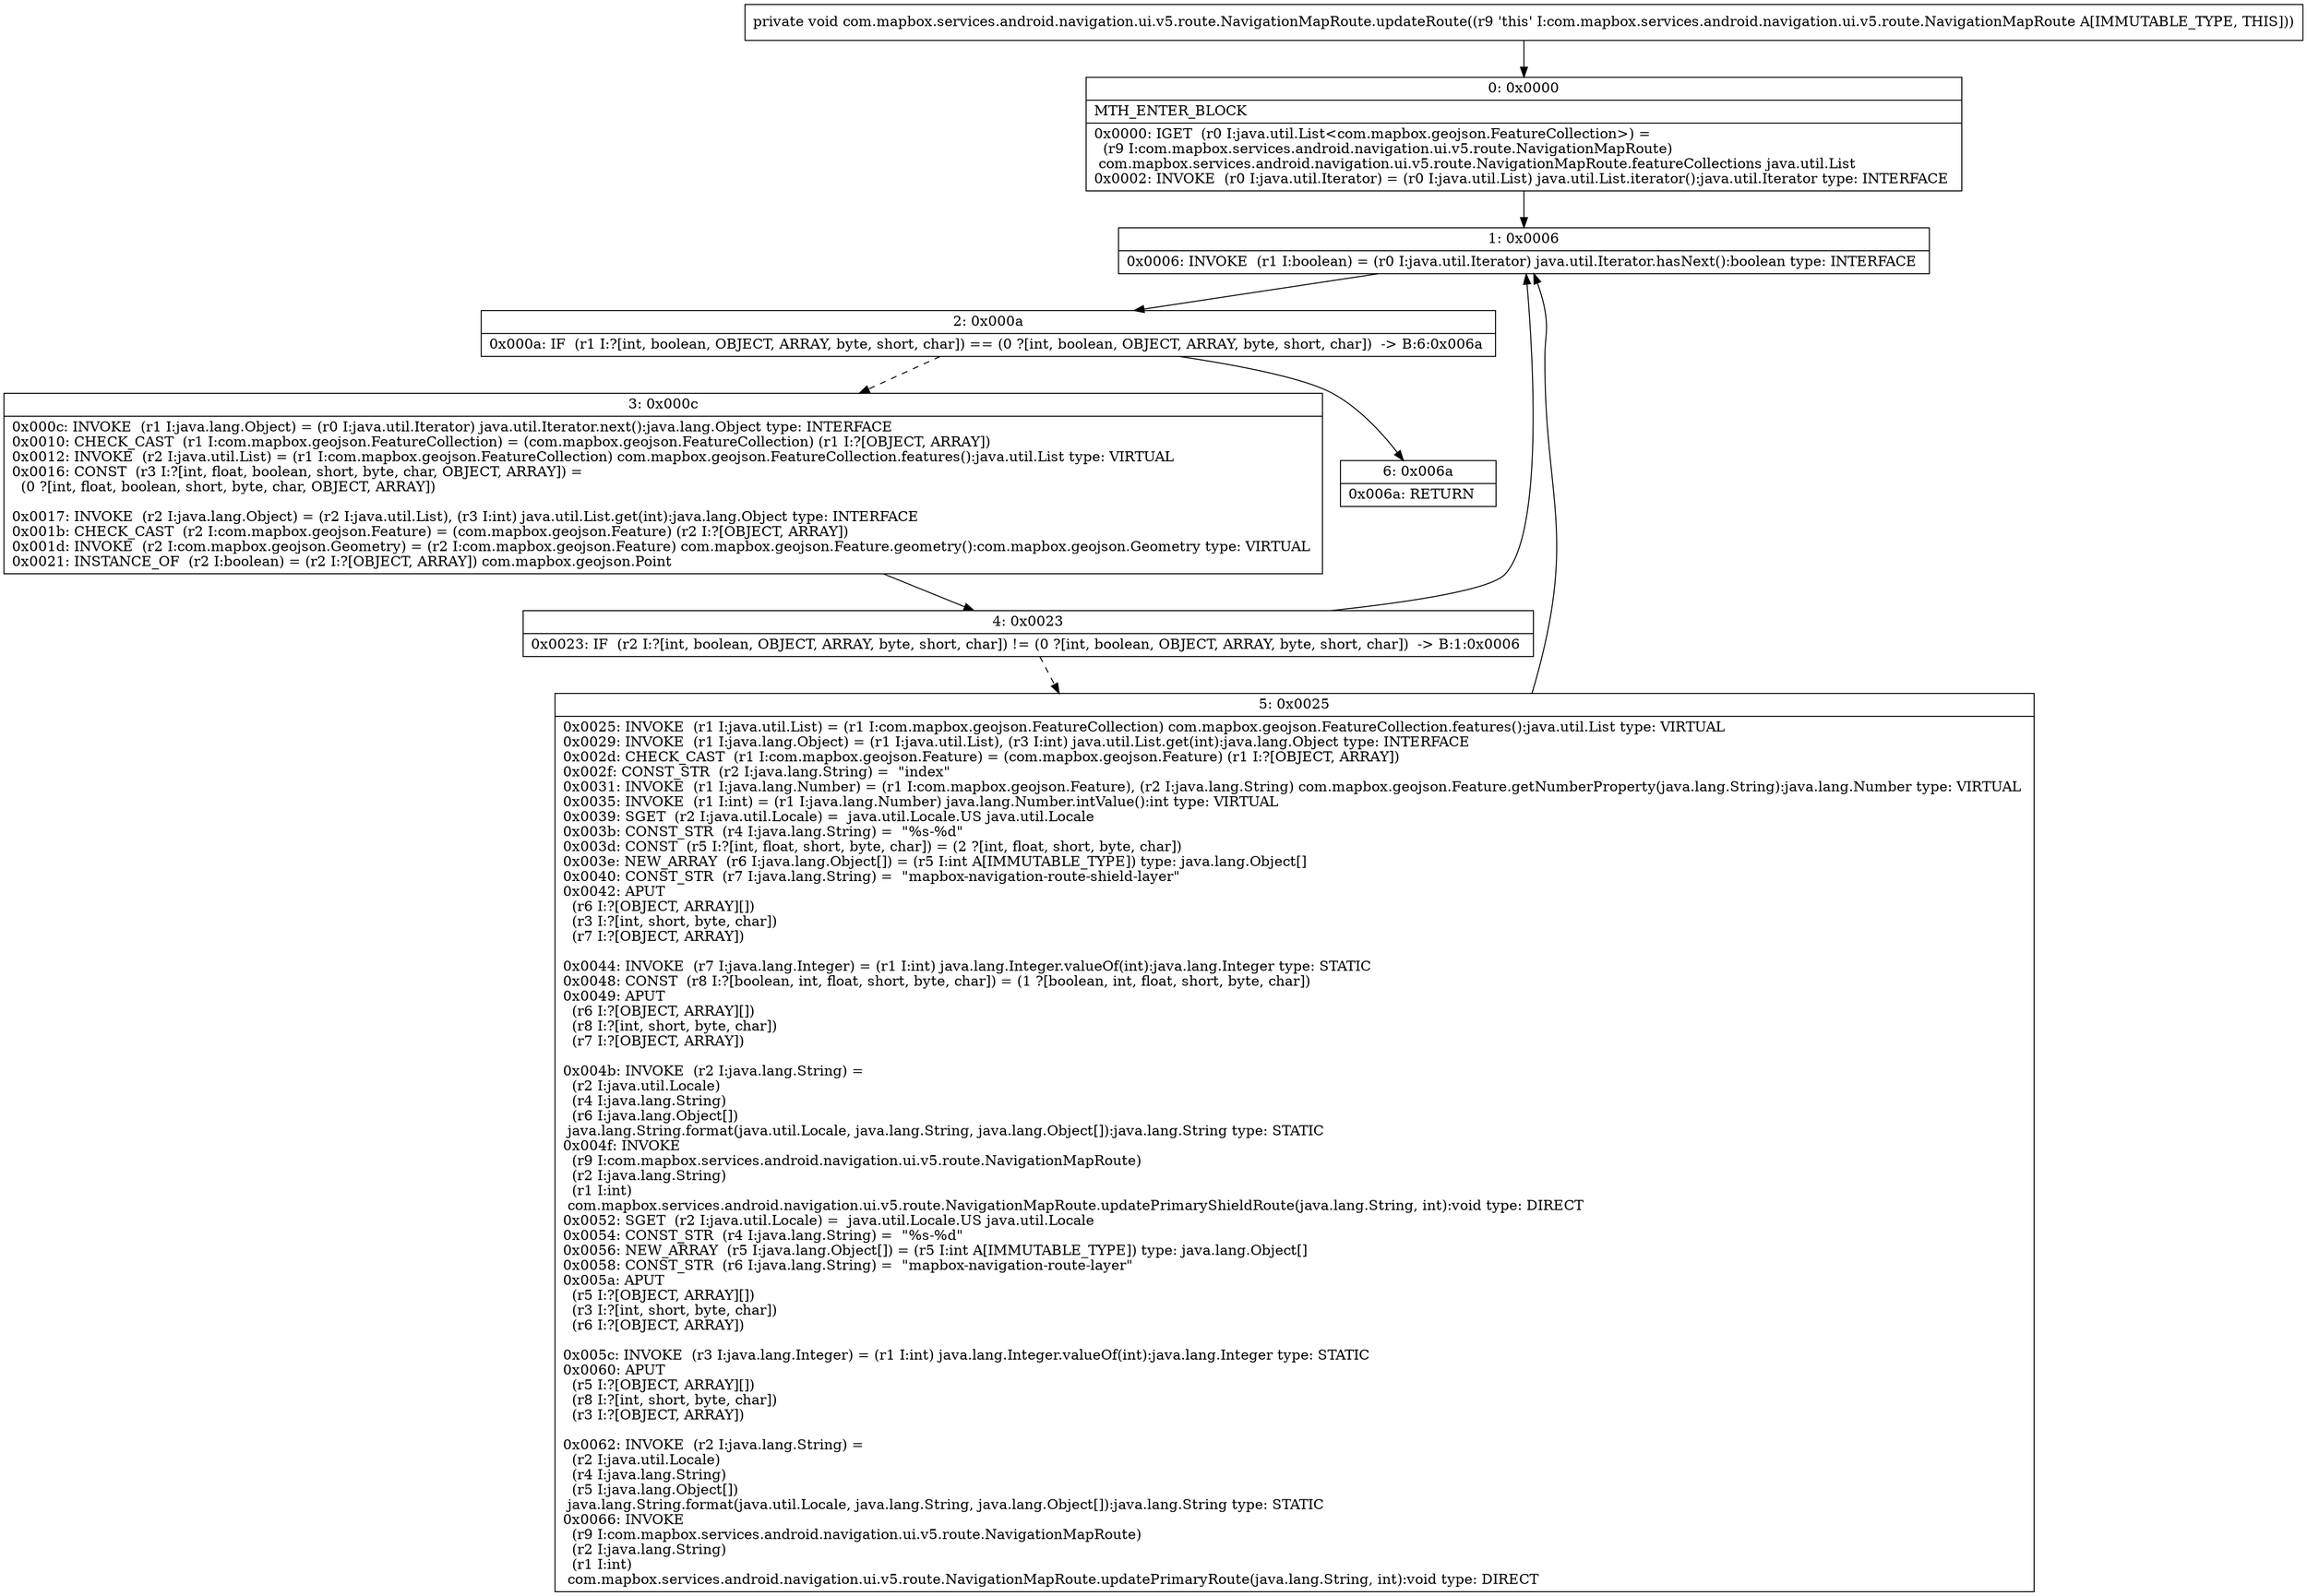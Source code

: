 digraph "CFG forcom.mapbox.services.android.navigation.ui.v5.route.NavigationMapRoute.updateRoute()V" {
Node_0 [shape=record,label="{0\:\ 0x0000|MTH_ENTER_BLOCK\l|0x0000: IGET  (r0 I:java.util.List\<com.mapbox.geojson.FeatureCollection\>) = \l  (r9 I:com.mapbox.services.android.navigation.ui.v5.route.NavigationMapRoute)\l com.mapbox.services.android.navigation.ui.v5.route.NavigationMapRoute.featureCollections java.util.List \l0x0002: INVOKE  (r0 I:java.util.Iterator) = (r0 I:java.util.List) java.util.List.iterator():java.util.Iterator type: INTERFACE \l}"];
Node_1 [shape=record,label="{1\:\ 0x0006|0x0006: INVOKE  (r1 I:boolean) = (r0 I:java.util.Iterator) java.util.Iterator.hasNext():boolean type: INTERFACE \l}"];
Node_2 [shape=record,label="{2\:\ 0x000a|0x000a: IF  (r1 I:?[int, boolean, OBJECT, ARRAY, byte, short, char]) == (0 ?[int, boolean, OBJECT, ARRAY, byte, short, char])  \-\> B:6:0x006a \l}"];
Node_3 [shape=record,label="{3\:\ 0x000c|0x000c: INVOKE  (r1 I:java.lang.Object) = (r0 I:java.util.Iterator) java.util.Iterator.next():java.lang.Object type: INTERFACE \l0x0010: CHECK_CAST  (r1 I:com.mapbox.geojson.FeatureCollection) = (com.mapbox.geojson.FeatureCollection) (r1 I:?[OBJECT, ARRAY]) \l0x0012: INVOKE  (r2 I:java.util.List) = (r1 I:com.mapbox.geojson.FeatureCollection) com.mapbox.geojson.FeatureCollection.features():java.util.List type: VIRTUAL \l0x0016: CONST  (r3 I:?[int, float, boolean, short, byte, char, OBJECT, ARRAY]) = \l  (0 ?[int, float, boolean, short, byte, char, OBJECT, ARRAY])\l \l0x0017: INVOKE  (r2 I:java.lang.Object) = (r2 I:java.util.List), (r3 I:int) java.util.List.get(int):java.lang.Object type: INTERFACE \l0x001b: CHECK_CAST  (r2 I:com.mapbox.geojson.Feature) = (com.mapbox.geojson.Feature) (r2 I:?[OBJECT, ARRAY]) \l0x001d: INVOKE  (r2 I:com.mapbox.geojson.Geometry) = (r2 I:com.mapbox.geojson.Feature) com.mapbox.geojson.Feature.geometry():com.mapbox.geojson.Geometry type: VIRTUAL \l0x0021: INSTANCE_OF  (r2 I:boolean) = (r2 I:?[OBJECT, ARRAY]) com.mapbox.geojson.Point \l}"];
Node_4 [shape=record,label="{4\:\ 0x0023|0x0023: IF  (r2 I:?[int, boolean, OBJECT, ARRAY, byte, short, char]) != (0 ?[int, boolean, OBJECT, ARRAY, byte, short, char])  \-\> B:1:0x0006 \l}"];
Node_5 [shape=record,label="{5\:\ 0x0025|0x0025: INVOKE  (r1 I:java.util.List) = (r1 I:com.mapbox.geojson.FeatureCollection) com.mapbox.geojson.FeatureCollection.features():java.util.List type: VIRTUAL \l0x0029: INVOKE  (r1 I:java.lang.Object) = (r1 I:java.util.List), (r3 I:int) java.util.List.get(int):java.lang.Object type: INTERFACE \l0x002d: CHECK_CAST  (r1 I:com.mapbox.geojson.Feature) = (com.mapbox.geojson.Feature) (r1 I:?[OBJECT, ARRAY]) \l0x002f: CONST_STR  (r2 I:java.lang.String) =  \"index\" \l0x0031: INVOKE  (r1 I:java.lang.Number) = (r1 I:com.mapbox.geojson.Feature), (r2 I:java.lang.String) com.mapbox.geojson.Feature.getNumberProperty(java.lang.String):java.lang.Number type: VIRTUAL \l0x0035: INVOKE  (r1 I:int) = (r1 I:java.lang.Number) java.lang.Number.intValue():int type: VIRTUAL \l0x0039: SGET  (r2 I:java.util.Locale) =  java.util.Locale.US java.util.Locale \l0x003b: CONST_STR  (r4 I:java.lang.String) =  \"%s\-%d\" \l0x003d: CONST  (r5 I:?[int, float, short, byte, char]) = (2 ?[int, float, short, byte, char]) \l0x003e: NEW_ARRAY  (r6 I:java.lang.Object[]) = (r5 I:int A[IMMUTABLE_TYPE]) type: java.lang.Object[] \l0x0040: CONST_STR  (r7 I:java.lang.String) =  \"mapbox\-navigation\-route\-shield\-layer\" \l0x0042: APUT  \l  (r6 I:?[OBJECT, ARRAY][])\l  (r3 I:?[int, short, byte, char])\l  (r7 I:?[OBJECT, ARRAY])\l \l0x0044: INVOKE  (r7 I:java.lang.Integer) = (r1 I:int) java.lang.Integer.valueOf(int):java.lang.Integer type: STATIC \l0x0048: CONST  (r8 I:?[boolean, int, float, short, byte, char]) = (1 ?[boolean, int, float, short, byte, char]) \l0x0049: APUT  \l  (r6 I:?[OBJECT, ARRAY][])\l  (r8 I:?[int, short, byte, char])\l  (r7 I:?[OBJECT, ARRAY])\l \l0x004b: INVOKE  (r2 I:java.lang.String) = \l  (r2 I:java.util.Locale)\l  (r4 I:java.lang.String)\l  (r6 I:java.lang.Object[])\l java.lang.String.format(java.util.Locale, java.lang.String, java.lang.Object[]):java.lang.String type: STATIC \l0x004f: INVOKE  \l  (r9 I:com.mapbox.services.android.navigation.ui.v5.route.NavigationMapRoute)\l  (r2 I:java.lang.String)\l  (r1 I:int)\l com.mapbox.services.android.navigation.ui.v5.route.NavigationMapRoute.updatePrimaryShieldRoute(java.lang.String, int):void type: DIRECT \l0x0052: SGET  (r2 I:java.util.Locale) =  java.util.Locale.US java.util.Locale \l0x0054: CONST_STR  (r4 I:java.lang.String) =  \"%s\-%d\" \l0x0056: NEW_ARRAY  (r5 I:java.lang.Object[]) = (r5 I:int A[IMMUTABLE_TYPE]) type: java.lang.Object[] \l0x0058: CONST_STR  (r6 I:java.lang.String) =  \"mapbox\-navigation\-route\-layer\" \l0x005a: APUT  \l  (r5 I:?[OBJECT, ARRAY][])\l  (r3 I:?[int, short, byte, char])\l  (r6 I:?[OBJECT, ARRAY])\l \l0x005c: INVOKE  (r3 I:java.lang.Integer) = (r1 I:int) java.lang.Integer.valueOf(int):java.lang.Integer type: STATIC \l0x0060: APUT  \l  (r5 I:?[OBJECT, ARRAY][])\l  (r8 I:?[int, short, byte, char])\l  (r3 I:?[OBJECT, ARRAY])\l \l0x0062: INVOKE  (r2 I:java.lang.String) = \l  (r2 I:java.util.Locale)\l  (r4 I:java.lang.String)\l  (r5 I:java.lang.Object[])\l java.lang.String.format(java.util.Locale, java.lang.String, java.lang.Object[]):java.lang.String type: STATIC \l0x0066: INVOKE  \l  (r9 I:com.mapbox.services.android.navigation.ui.v5.route.NavigationMapRoute)\l  (r2 I:java.lang.String)\l  (r1 I:int)\l com.mapbox.services.android.navigation.ui.v5.route.NavigationMapRoute.updatePrimaryRoute(java.lang.String, int):void type: DIRECT \l}"];
Node_6 [shape=record,label="{6\:\ 0x006a|0x006a: RETURN   \l}"];
MethodNode[shape=record,label="{private void com.mapbox.services.android.navigation.ui.v5.route.NavigationMapRoute.updateRoute((r9 'this' I:com.mapbox.services.android.navigation.ui.v5.route.NavigationMapRoute A[IMMUTABLE_TYPE, THIS])) }"];
MethodNode -> Node_0;
Node_0 -> Node_1;
Node_1 -> Node_2;
Node_2 -> Node_3[style=dashed];
Node_2 -> Node_6;
Node_3 -> Node_4;
Node_4 -> Node_1;
Node_4 -> Node_5[style=dashed];
Node_5 -> Node_1;
}

